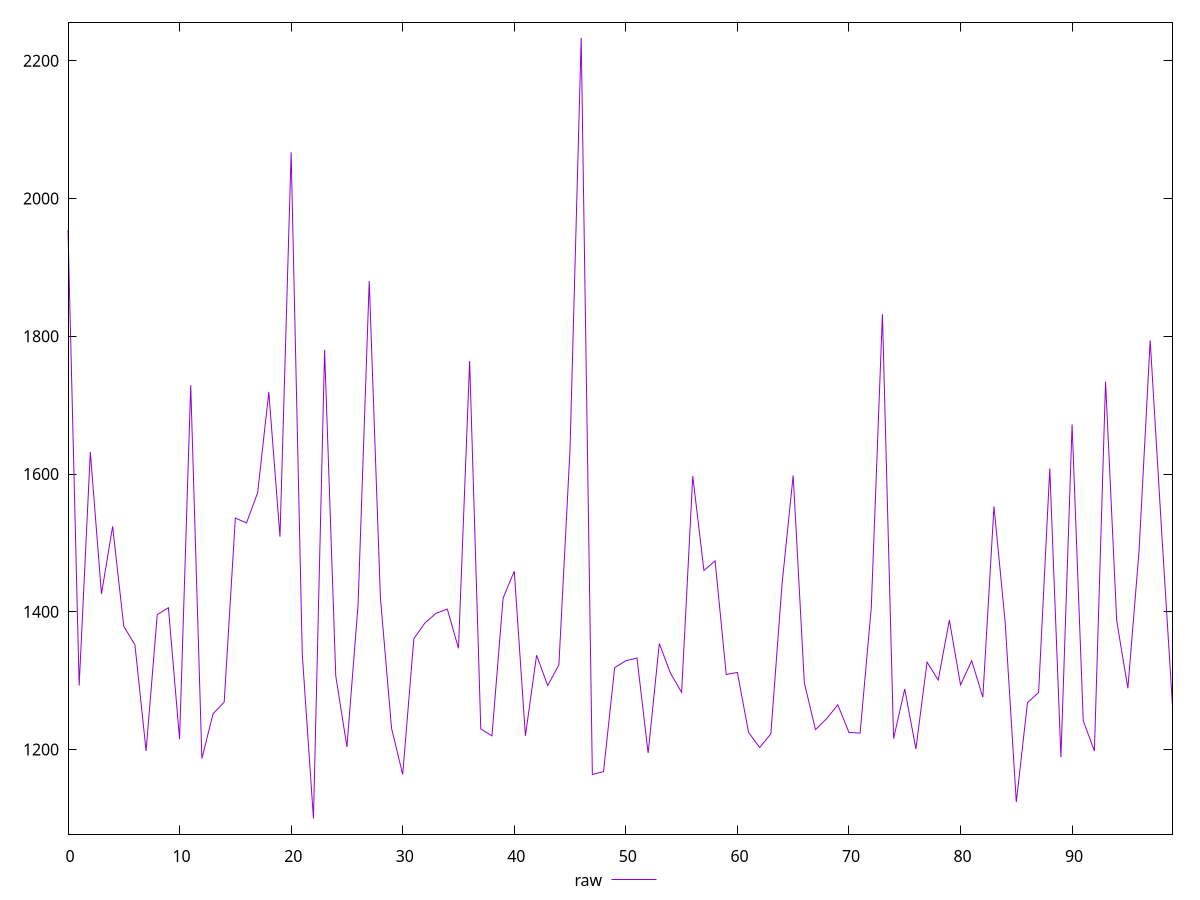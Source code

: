 reset

$raw <<EOF
0 1954
1 1293
2 1632
3 1426
4 1524
5 1379
6 1352
7 1198
8 1396
9 1406
10 1215
11 1729
12 1187
13 1252
14 1269
15 1536
16 1529
17 1573
18 1719
19 1509
20 2067
21 1338
22 1100
23 1780
24 1307
25 1204
26 1410
27 1880
28 1421
29 1231
30 1164
31 1361
32 1384
33 1398
34 1404
35 1347
36 1764
37 1230
38 1220
39 1420
40 1459
41 1220
42 1337
43 1293
44 1323
45 1637
46 2233
47 1164
48 1168
49 1319
50 1329
51 1333
52 1195
53 1354
54 1311
55 1283
56 1597
57 1460
58 1474
59 1309
60 1312
61 1225
62 1203
63 1223
64 1440
65 1598
66 1297
67 1229
68 1245
69 1265
70 1225
71 1224
72 1406
73 1832
74 1216
75 1288
76 1201
77 1327
78 1301
79 1388
80 1294
81 1329
82 1276
83 1553
84 1385
85 1124
86 1268
87 1283
88 1608
89 1189
90 1672
91 1242
92 1198
93 1734
94 1387
95 1289
96 1488
97 1794
98 1524
99 1263
EOF

set key outside below
set xrange [0:99]
set yrange [1077.34:2255.66]
set trange [1077.34:2255.66]
set terminal svg size 640, 500 enhanced background rgb 'white'
set output "report_00015_2021-02-09T16-11-33.973Z/render-blocking-resources/samples/pages+cached/raw/values.svg"

plot $raw title "raw" with line

reset
